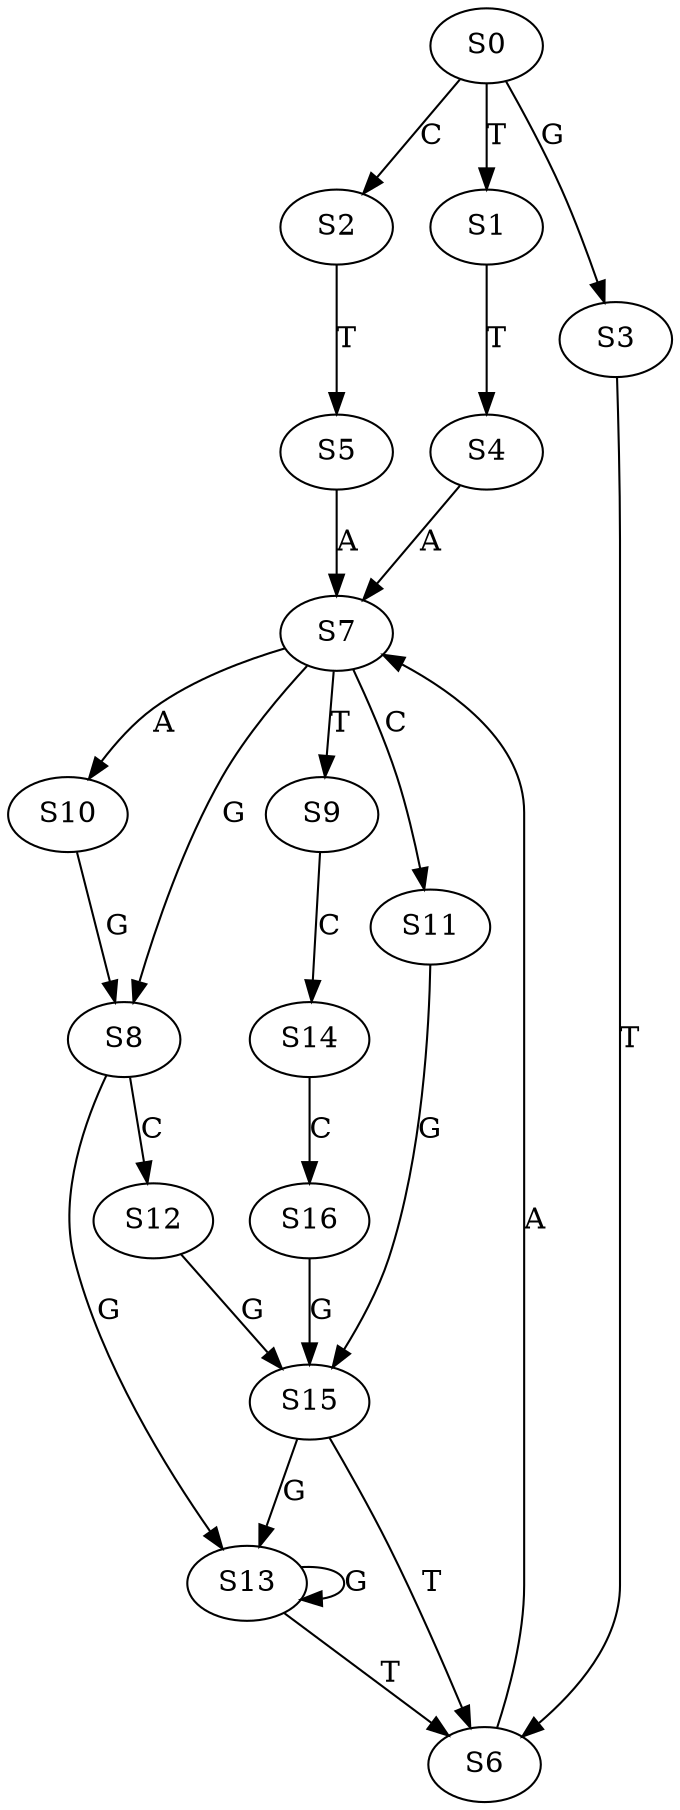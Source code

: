 strict digraph  {
	S0 -> S1 [ label = T ];
	S0 -> S2 [ label = C ];
	S0 -> S3 [ label = G ];
	S1 -> S4 [ label = T ];
	S2 -> S5 [ label = T ];
	S3 -> S6 [ label = T ];
	S4 -> S7 [ label = A ];
	S5 -> S7 [ label = A ];
	S6 -> S7 [ label = A ];
	S7 -> S8 [ label = G ];
	S7 -> S9 [ label = T ];
	S7 -> S10 [ label = A ];
	S7 -> S11 [ label = C ];
	S8 -> S12 [ label = C ];
	S8 -> S13 [ label = G ];
	S9 -> S14 [ label = C ];
	S10 -> S8 [ label = G ];
	S11 -> S15 [ label = G ];
	S12 -> S15 [ label = G ];
	S13 -> S6 [ label = T ];
	S13 -> S13 [ label = G ];
	S14 -> S16 [ label = C ];
	S15 -> S13 [ label = G ];
	S15 -> S6 [ label = T ];
	S16 -> S15 [ label = G ];
}
